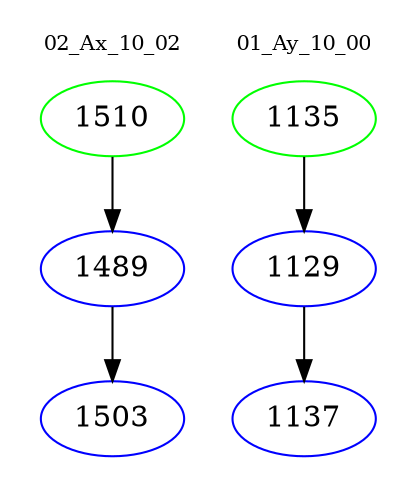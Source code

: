 digraph{
subgraph cluster_0 {
color = white
label = "02_Ax_10_02";
fontsize=10;
T0_1510 [label="1510", color="green"]
T0_1510 -> T0_1489 [color="black"]
T0_1489 [label="1489", color="blue"]
T0_1489 -> T0_1503 [color="black"]
T0_1503 [label="1503", color="blue"]
}
subgraph cluster_1 {
color = white
label = "01_Ay_10_00";
fontsize=10;
T1_1135 [label="1135", color="green"]
T1_1135 -> T1_1129 [color="black"]
T1_1129 [label="1129", color="blue"]
T1_1129 -> T1_1137 [color="black"]
T1_1137 [label="1137", color="blue"]
}
}
